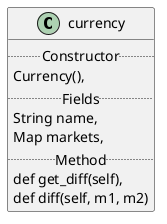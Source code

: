 @startuml currency

class currency {
    .. Constructor ..
    Currency(),
    .. Fields ..
    String name,
    Map markets,
    .. Method ..
    def get_diff(self),
    def diff(self, m1, m2)
}
@enduml